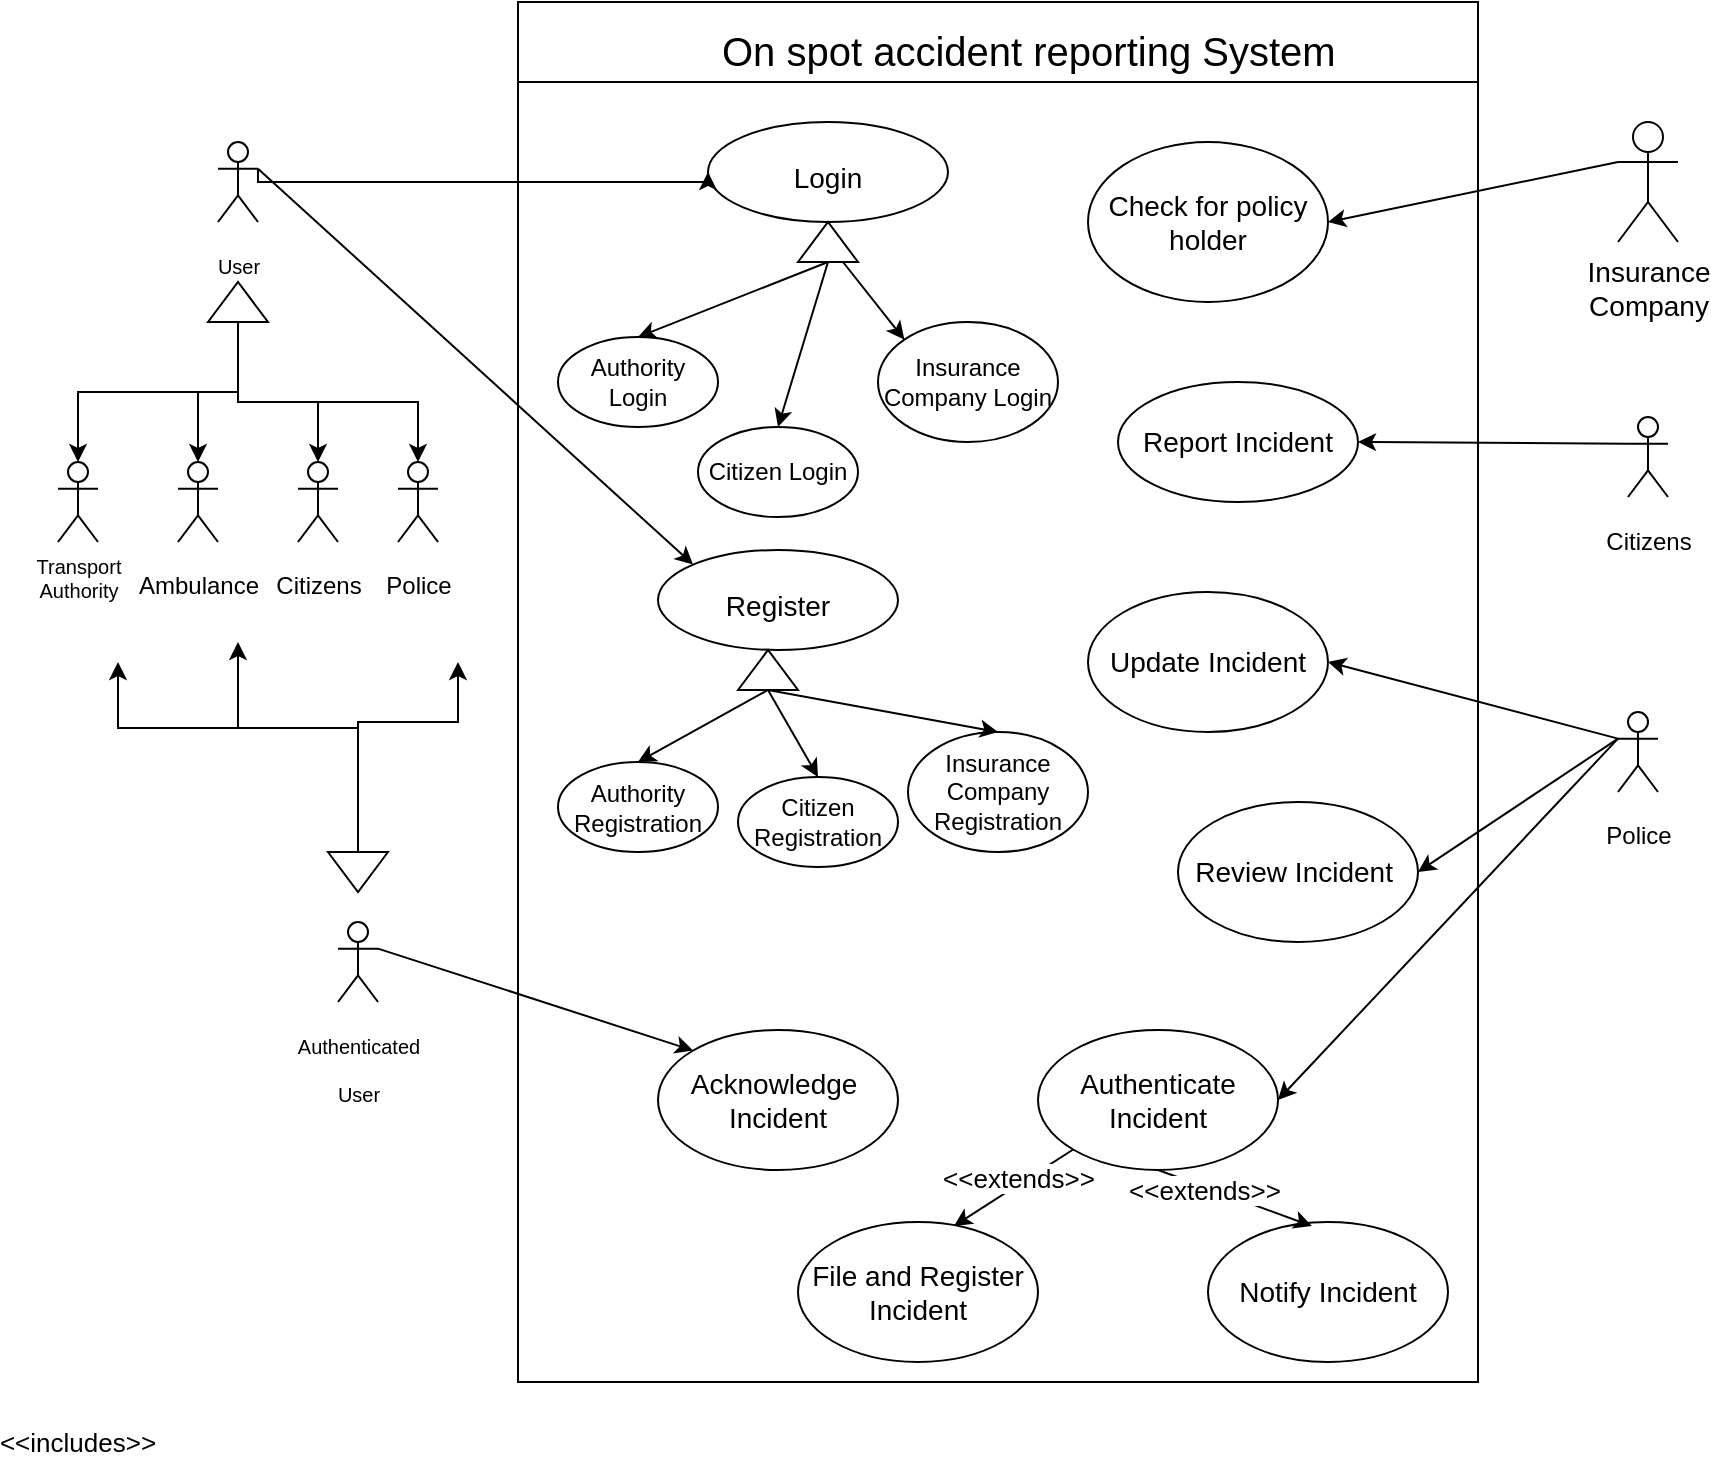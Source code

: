 <mxfile version="11.3.0" type="device" pages="1"><diagram id="Rj-ouUkpKD2WY7LMUy5L" name="Page-1"><mxGraphModel dx="1860" dy="836" grid="1" gridSize="10" guides="1" tooltips="1" connect="1" arrows="1" fold="1" page="1" pageScale="1" pageWidth="850" pageHeight="1100" math="0" shadow="0"><root><mxCell id="0"/><mxCell id="1" parent="0"/><mxCell id="xmSyCQWuU4alqcWXEc81-102" value="" style="rounded=0;whiteSpace=wrap;html=1;fontSize=14;" parent="1" vertex="1"><mxGeometry x="170" y="70" width="480" height="40" as="geometry"/></mxCell><mxCell id="xmSyCQWuU4alqcWXEc81-1" value="" style="rounded=0;whiteSpace=wrap;html=1;" parent="1" vertex="1"><mxGeometry x="170" y="110" width="480" height="650" as="geometry"/></mxCell><mxCell id="xmSyCQWuU4alqcWXEc81-3" value="On spot accident reporting System" style="text;html=1;resizable=0;points=[];autosize=1;align=left;verticalAlign=top;spacingTop=-4;fontSize=20;" parent="1" vertex="1"><mxGeometry x="270" y="80" width="200" height="20" as="geometry"/></mxCell><mxCell id="xmSyCQWuU4alqcWXEc81-4" value="&lt;font style=&quot;font-size: 12px&quot;&gt;Ambulance&lt;/font&gt;" style="shape=umlActor;verticalLabelPosition=bottom;labelBackgroundColor=#ffffff;verticalAlign=top;html=1;outlineConnect=0;fontSize=20;" parent="1" vertex="1"><mxGeometry y="300" width="20" height="40" as="geometry"/></mxCell><mxCell id="xmSyCQWuU4alqcWXEc81-5" value="&lt;font style=&quot;font-size: 12px&quot;&gt;Police&lt;/font&gt;" style="shape=umlActor;verticalLabelPosition=bottom;labelBackgroundColor=#ffffff;verticalAlign=top;html=1;outlineConnect=0;fontSize=20;" parent="1" vertex="1"><mxGeometry x="110" y="300" width="20" height="40" as="geometry"/></mxCell><mxCell id="xmSyCQWuU4alqcWXEc81-6" value="&lt;font style=&quot;font-size: 12px&quot;&gt;Citizens&lt;/font&gt;" style="shape=umlActor;verticalLabelPosition=bottom;labelBackgroundColor=#ffffff;verticalAlign=top;html=1;outlineConnect=0;fontSize=20;" parent="1" vertex="1"><mxGeometry x="60" y="300" width="20" height="40" as="geometry"/></mxCell><mxCell id="xmSyCQWuU4alqcWXEc81-11" value="&lt;font style=&quot;font-size: 14px&quot;&gt;Register&lt;/font&gt;" style="ellipse;whiteSpace=wrap;html=1;fontSize=20;" parent="1" vertex="1"><mxGeometry x="240" y="344" width="120" height="50" as="geometry"/></mxCell><mxCell id="xmSyCQWuU4alqcWXEc81-12" value="&lt;font style=&quot;font-size: 14px&quot;&gt;Login&lt;/font&gt;" style="ellipse;whiteSpace=wrap;html=1;fontSize=20;" parent="1" vertex="1"><mxGeometry x="265" y="130" width="120" height="50" as="geometry"/></mxCell><mxCell id="xmSyCQWuU4alqcWXEc81-14" value="Report Incident" style="ellipse;whiteSpace=wrap;html=1;fontSize=14;" parent="1" vertex="1"><mxGeometry x="470" y="260" width="120" height="60" as="geometry"/></mxCell><mxCell id="xmSyCQWuU4alqcWXEc81-15" value="&lt;div&gt;&lt;font style=&quot;font-size: 14px&quot;&gt;Insurance&lt;/font&gt;&lt;/div&gt;&lt;div&gt;&lt;font style=&quot;font-size: 14px&quot;&gt;Company&lt;br&gt;&lt;/font&gt;&lt;/div&gt;" style="shape=umlActor;verticalLabelPosition=bottom;labelBackgroundColor=#ffffff;verticalAlign=top;html=1;outlineConnect=0;fontSize=14;" parent="1" vertex="1"><mxGeometry x="720" y="130" width="30" height="60" as="geometry"/></mxCell><mxCell id="xmSyCQWuU4alqcWXEc81-19" value="Authenticate Incident" style="ellipse;whiteSpace=wrap;html=1;fontSize=14;" parent="1" vertex="1"><mxGeometry x="430" y="584" width="120" height="70" as="geometry"/></mxCell><mxCell id="xmSyCQWuU4alqcWXEc81-20" value="Notify Incident" style="ellipse;whiteSpace=wrap;html=1;fontSize=14;" parent="1" vertex="1"><mxGeometry x="515" y="680" width="120" height="70" as="geometry"/></mxCell><mxCell id="xmSyCQWuU4alqcWXEc81-21" value="File and Register Incident" style="ellipse;whiteSpace=wrap;html=1;fontSize=14;" parent="1" vertex="1"><mxGeometry x="310" y="680" width="120" height="70" as="geometry"/></mxCell><mxCell id="xmSyCQWuU4alqcWXEc81-25" value="Check for policy holder" style="ellipse;whiteSpace=wrap;html=1;fontSize=14;" parent="1" vertex="1"><mxGeometry x="455" y="140" width="120" height="80" as="geometry"/></mxCell><mxCell id="xmSyCQWuU4alqcWXEc81-40" value="" style="endArrow=classic;html=1;fontSize=14;entryX=0.433;entryY=0.029;entryDx=0;entryDy=0;entryPerimeter=0;exitX=0.5;exitY=1;exitDx=0;exitDy=0;" parent="1" source="xmSyCQWuU4alqcWXEc81-19" target="xmSyCQWuU4alqcWXEc81-20" edge="1"><mxGeometry width="50" height="50" relative="1" as="geometry"><mxPoint x="305" y="535" as="sourcePoint"/><mxPoint x="355" y="485" as="targetPoint"/></mxGeometry></mxCell><mxCell id="xmSyCQWuU4alqcWXEc81-118" value="&amp;lt;&amp;lt;extends&amp;gt;&amp;gt;" style="text;html=1;resizable=0;points=[];align=center;verticalAlign=middle;labelBackgroundColor=#ffffff;fontSize=13;" parent="xmSyCQWuU4alqcWXEc81-40" vertex="1" connectable="0"><mxGeometry x="-0.395" y="-1" relative="1" as="geometry"><mxPoint as="offset"/></mxGeometry></mxCell><mxCell id="xmSyCQWuU4alqcWXEc81-41" value="" style="endArrow=classic;html=1;fontSize=14;exitX=0;exitY=0.333;exitDx=0;exitDy=0;exitPerimeter=0;entryX=1;entryY=0.5;entryDx=0;entryDy=0;" parent="1" source="xmSyCQWuU4alqcWXEc81-15" target="xmSyCQWuU4alqcWXEc81-25" edge="1"><mxGeometry width="50" height="50" relative="1" as="geometry"><mxPoint x="20" y="840" as="sourcePoint"/><mxPoint x="70" y="790" as="targetPoint"/></mxGeometry></mxCell><mxCell id="xmSyCQWuU4alqcWXEc81-42" value="" style="endArrow=classic;html=1;fontSize=14;entryX=0.65;entryY=0.029;entryDx=0;entryDy=0;entryPerimeter=0;exitX=0;exitY=1;exitDx=0;exitDy=0;" parent="1" source="xmSyCQWuU4alqcWXEc81-19" target="xmSyCQWuU4alqcWXEc81-21" edge="1"><mxGeometry width="50" height="50" relative="1" as="geometry"><mxPoint x="30" y="850" as="sourcePoint"/><mxPoint x="80" y="800" as="targetPoint"/></mxGeometry></mxCell><mxCell id="xmSyCQWuU4alqcWXEc81-117" value="&amp;lt;&amp;lt;extends&amp;gt;&amp;gt;" style="text;html=1;resizable=0;points=[];align=center;verticalAlign=middle;labelBackgroundColor=#ffffff;fontSize=13;" parent="xmSyCQWuU4alqcWXEc81-42" vertex="1" connectable="0"><mxGeometry x="-0.327" y="1" relative="1" as="geometry"><mxPoint x="-8" as="offset"/></mxGeometry></mxCell><mxCell id="xmSyCQWuU4alqcWXEc81-55" value="&lt;div style=&quot;font-size: 10px&quot;&gt;&lt;font style=&quot;font-size: 10px&quot;&gt;Transport&lt;/font&gt;&lt;/div&gt;&lt;div style=&quot;font-size: 10px&quot;&gt;&lt;font style=&quot;font-size: 10px&quot;&gt;Authority&lt;/font&gt;&lt;font style=&quot;font-size: 10px&quot;&gt;&lt;br&gt;&lt;/font&gt;&lt;/div&gt;" style="shape=umlActor;verticalLabelPosition=bottom;labelBackgroundColor=#ffffff;verticalAlign=top;html=1;outlineConnect=0;fontSize=20;" parent="1" vertex="1"><mxGeometry x="-60" y="300" width="20" height="40" as="geometry"/></mxCell><mxCell id="xmSyCQWuU4alqcWXEc81-74" style="edgeStyle=orthogonalEdgeStyle;rounded=0;orthogonalLoop=1;jettySize=auto;html=1;fontSize=14;exitX=1;exitY=0.333;exitDx=0;exitDy=0;exitPerimeter=0;entryX=0;entryY=0.5;entryDx=0;entryDy=0;" parent="1" source="xmSyCQWuU4alqcWXEc81-56" target="xmSyCQWuU4alqcWXEc81-12" edge="1"><mxGeometry relative="1" as="geometry"><Array as="points"><mxPoint x="40" y="160"/></Array><mxPoint x="310.001" y="160.143" as="targetPoint"/></mxGeometry></mxCell><mxCell id="xmSyCQWuU4alqcWXEc81-56" value="&lt;font size=&quot;1&quot;&gt;User&lt;/font&gt;" style="shape=umlActor;verticalLabelPosition=bottom;labelBackgroundColor=#ffffff;verticalAlign=top;html=1;outlineConnect=0;fontSize=20;" parent="1" vertex="1"><mxGeometry x="20" y="140" width="20" height="40" as="geometry"/></mxCell><mxCell id="xmSyCQWuU4alqcWXEc81-70" style="edgeStyle=orthogonalEdgeStyle;rounded=0;orthogonalLoop=1;jettySize=auto;html=1;exitX=0;exitY=0.5;exitDx=0;exitDy=0;entryX=0.5;entryY=0;entryDx=0;entryDy=0;entryPerimeter=0;fontSize=14;" parent="1" source="xmSyCQWuU4alqcWXEc81-59" target="xmSyCQWuU4alqcWXEc81-55" edge="1"><mxGeometry relative="1" as="geometry"/></mxCell><mxCell id="xmSyCQWuU4alqcWXEc81-71" style="edgeStyle=orthogonalEdgeStyle;rounded=0;orthogonalLoop=1;jettySize=auto;html=1;entryX=0.5;entryY=0;entryDx=0;entryDy=0;entryPerimeter=0;fontSize=14;" parent="1" source="xmSyCQWuU4alqcWXEc81-59" target="xmSyCQWuU4alqcWXEc81-4" edge="1"><mxGeometry relative="1" as="geometry"/></mxCell><mxCell id="xmSyCQWuU4alqcWXEc81-72" style="edgeStyle=orthogonalEdgeStyle;rounded=0;orthogonalLoop=1;jettySize=auto;html=1;entryX=0.5;entryY=0;entryDx=0;entryDy=0;entryPerimeter=0;fontSize=14;" parent="1" source="xmSyCQWuU4alqcWXEc81-59" target="xmSyCQWuU4alqcWXEc81-6" edge="1"><mxGeometry relative="1" as="geometry"><Array as="points"><mxPoint x="30" y="270"/><mxPoint x="70" y="270"/></Array></mxGeometry></mxCell><mxCell id="xmSyCQWuU4alqcWXEc81-73" style="edgeStyle=orthogonalEdgeStyle;rounded=0;orthogonalLoop=1;jettySize=auto;html=1;entryX=0.5;entryY=0;entryDx=0;entryDy=0;entryPerimeter=0;fontSize=14;" parent="1" source="xmSyCQWuU4alqcWXEc81-59" target="xmSyCQWuU4alqcWXEc81-5" edge="1"><mxGeometry relative="1" as="geometry"><Array as="points"><mxPoint x="30" y="270"/><mxPoint x="120" y="270"/></Array></mxGeometry></mxCell><mxCell id="xmSyCQWuU4alqcWXEc81-59" value="" style="triangle;whiteSpace=wrap;html=1;fontSize=14;direction=north;" parent="1" vertex="1"><mxGeometry x="15" y="210" width="30" height="20" as="geometry"/></mxCell><mxCell id="xmSyCQWuU4alqcWXEc81-77" value="&lt;font style=&quot;font-size: 12px&quot;&gt;Citizens&lt;/font&gt;" style="shape=umlActor;verticalLabelPosition=bottom;labelBackgroundColor=#ffffff;verticalAlign=top;html=1;outlineConnect=0;fontSize=20;" parent="1" vertex="1"><mxGeometry x="725" y="277.5" width="20" height="40" as="geometry"/></mxCell><mxCell id="xmSyCQWuU4alqcWXEc81-78" value="" style="endArrow=classic;html=1;fontSize=14;entryX=1;entryY=0.5;entryDx=0;entryDy=0;exitX=0;exitY=0.333;exitDx=0;exitDy=0;exitPerimeter=0;" parent="1" source="xmSyCQWuU4alqcWXEc81-77" target="xmSyCQWuU4alqcWXEc81-14" edge="1"><mxGeometry width="50" height="50" relative="1" as="geometry"><mxPoint x="-70" y="900" as="sourcePoint"/><mxPoint x="-20" y="850" as="targetPoint"/></mxGeometry></mxCell><mxCell id="xmSyCQWuU4alqcWXEc81-83" value="&lt;div&gt;&lt;font size=&quot;1&quot;&gt;Authenticated&lt;/font&gt;&lt;/div&gt;&lt;div&gt;&lt;font size=&quot;1&quot;&gt;User&lt;/font&gt;&lt;/div&gt;" style="shape=umlActor;verticalLabelPosition=bottom;labelBackgroundColor=#ffffff;verticalAlign=top;html=1;outlineConnect=0;fontSize=20;" parent="1" vertex="1"><mxGeometry x="80" y="530" width="20" height="40" as="geometry"/></mxCell><mxCell id="xmSyCQWuU4alqcWXEc81-97" style="edgeStyle=orthogonalEdgeStyle;rounded=0;orthogonalLoop=1;jettySize=auto;html=1;exitX=0;exitY=0.75;exitDx=0;exitDy=0;fontSize=14;" parent="1" source="xmSyCQWuU4alqcWXEc81-96" edge="1"><mxGeometry relative="1" as="geometry"><mxPoint x="30" y="390" as="targetPoint"/><Array as="points"><mxPoint x="90" y="495"/><mxPoint x="90" y="433"/><mxPoint x="30" y="433"/></Array></mxGeometry></mxCell><mxCell id="xmSyCQWuU4alqcWXEc81-98" style="edgeStyle=orthogonalEdgeStyle;rounded=0;orthogonalLoop=1;jettySize=auto;html=1;exitX=0;exitY=0.5;exitDx=0;exitDy=0;fontSize=14;" parent="1" source="xmSyCQWuU4alqcWXEc81-96" edge="1"><mxGeometry relative="1" as="geometry"><mxPoint x="-30" y="400" as="targetPoint"/><Array as="points"><mxPoint x="90" y="433"/><mxPoint x="-30" y="433"/></Array></mxGeometry></mxCell><mxCell id="xmSyCQWuU4alqcWXEc81-99" style="edgeStyle=orthogonalEdgeStyle;rounded=0;orthogonalLoop=1;jettySize=auto;html=1;exitX=0;exitY=0.5;exitDx=0;exitDy=0;fontSize=14;" parent="1" source="xmSyCQWuU4alqcWXEc81-96" edge="1"><mxGeometry relative="1" as="geometry"><mxPoint x="140" y="400" as="targetPoint"/><Array as="points"><mxPoint x="90" y="430"/><mxPoint x="140" y="430"/></Array></mxGeometry></mxCell><mxCell id="xmSyCQWuU4alqcWXEc81-96" value="" style="triangle;whiteSpace=wrap;html=1;fontSize=14;direction=south;" parent="1" vertex="1"><mxGeometry x="75" y="495" width="30" height="20" as="geometry"/></mxCell><mxCell id="xmSyCQWuU4alqcWXEc81-109" value="&amp;lt;&amp;lt;includes&amp;gt;&amp;gt;" style="text;html=1;strokeColor=none;fillColor=none;align=center;verticalAlign=middle;whiteSpace=wrap;rounded=0;fontSize=13;" parent="1" vertex="1"><mxGeometry x="-70" y="780" width="40" height="20" as="geometry"/></mxCell><mxCell id="xh7htofQTF3nFzdFqEeb-1" value="Authority Login" style="ellipse;whiteSpace=wrap;html=1;" parent="1" vertex="1"><mxGeometry x="190" y="237.5" width="80" height="45" as="geometry"/></mxCell><mxCell id="xh7htofQTF3nFzdFqEeb-2" value="Citizen Login" style="ellipse;whiteSpace=wrap;html=1;" parent="1" vertex="1"><mxGeometry x="260" y="282.5" width="80" height="45" as="geometry"/></mxCell><mxCell id="xh7htofQTF3nFzdFqEeb-3" value="" style="triangle;whiteSpace=wrap;html=1;fontSize=14;direction=north;" parent="1" vertex="1"><mxGeometry x="310" y="180" width="30" height="20" as="geometry"/></mxCell><mxCell id="xh7htofQTF3nFzdFqEeb-4" value="" style="endArrow=classic;html=1;fontSize=14;entryX=0.5;entryY=0;entryDx=0;entryDy=0;exitX=0;exitY=0.5;exitDx=0;exitDy=0;" parent="1" source="xh7htofQTF3nFzdFqEeb-3" target="xh7htofQTF3nFzdFqEeb-1" edge="1"><mxGeometry width="50" height="50" relative="1" as="geometry"><mxPoint x="305" y="330.0" as="sourcePoint"/><mxPoint x="245" y="370.0" as="targetPoint"/></mxGeometry></mxCell><mxCell id="xh7htofQTF3nFzdFqEeb-5" value="" style="endArrow=classic;html=1;fontSize=14;entryX=0.5;entryY=0;entryDx=0;entryDy=0;exitX=0;exitY=0.5;exitDx=0;exitDy=0;" parent="1" source="xh7htofQTF3nFzdFqEeb-3" target="xh7htofQTF3nFzdFqEeb-2" edge="1"><mxGeometry width="50" height="50" relative="1" as="geometry"><mxPoint x="315" y="330" as="sourcePoint"/><mxPoint x="250" y="355" as="targetPoint"/></mxGeometry></mxCell><mxCell id="xh7htofQTF3nFzdFqEeb-6" value="Insurance Company Login" style="ellipse;whiteSpace=wrap;html=1;" parent="1" vertex="1"><mxGeometry x="350" y="230" width="90" height="60" as="geometry"/></mxCell><mxCell id="xh7htofQTF3nFzdFqEeb-7" value="" style="endArrow=classic;html=1;fontSize=14;entryX=0;entryY=0;entryDx=0;entryDy=0;exitX=0;exitY=0.75;exitDx=0;exitDy=0;" parent="1" source="xh7htofQTF3nFzdFqEeb-3" target="xh7htofQTF3nFzdFqEeb-6" edge="1"><mxGeometry width="50" height="50" relative="1" as="geometry"><mxPoint x="315" y="330" as="sourcePoint"/><mxPoint x="355" y="355" as="targetPoint"/></mxGeometry></mxCell><mxCell id="QH1yNE5bC5AtSFBbNZ73-2" value="Authority Registration" style="ellipse;whiteSpace=wrap;html=1;" parent="1" vertex="1"><mxGeometry x="190" y="450" width="80" height="45" as="geometry"/></mxCell><mxCell id="QH1yNE5bC5AtSFBbNZ73-3" value="Citizen Registration" style="ellipse;whiteSpace=wrap;html=1;" parent="1" vertex="1"><mxGeometry x="280" y="457.5" width="80" height="45" as="geometry"/></mxCell><mxCell id="QH1yNE5bC5AtSFBbNZ73-4" value="Insurance Company Registration" style="ellipse;whiteSpace=wrap;html=1;" parent="1" vertex="1"><mxGeometry x="365" y="435" width="90" height="60" as="geometry"/></mxCell><mxCell id="QH1yNE5bC5AtSFBbNZ73-5" value="" style="endArrow=classic;html=1;fontSize=14;entryX=0.5;entryY=0;entryDx=0;entryDy=0;exitX=0;exitY=0.5;exitDx=0;exitDy=0;" parent="1" source="QH1yNE5bC5AtSFBbNZ73-8" target="QH1yNE5bC5AtSFBbNZ73-2" edge="1"><mxGeometry width="50" height="50" relative="1" as="geometry"><mxPoint x="287.5" y="310" as="sourcePoint"/><mxPoint x="323.18" y="361.287" as="targetPoint"/></mxGeometry></mxCell><mxCell id="QH1yNE5bC5AtSFBbNZ73-6" value="" style="endArrow=classic;html=1;fontSize=14;entryX=0.5;entryY=0;entryDx=0;entryDy=0;exitX=0;exitY=0.5;exitDx=0;exitDy=0;" parent="1" source="QH1yNE5bC5AtSFBbNZ73-8" target="QH1yNE5bC5AtSFBbNZ73-3" edge="1"><mxGeometry width="50" height="50" relative="1" as="geometry"><mxPoint x="515" y="290" as="sourcePoint"/><mxPoint x="435" y="315" as="targetPoint"/></mxGeometry></mxCell><mxCell id="QH1yNE5bC5AtSFBbNZ73-7" value="" style="endArrow=classic;html=1;fontSize=14;entryX=0.5;entryY=0;entryDx=0;entryDy=0;exitX=0;exitY=0.5;exitDx=0;exitDy=0;" parent="1" source="QH1yNE5bC5AtSFBbNZ73-8" target="QH1yNE5bC5AtSFBbNZ73-4" edge="1"><mxGeometry width="50" height="50" relative="1" as="geometry"><mxPoint x="515" y="290" as="sourcePoint"/><mxPoint x="495" y="360" as="targetPoint"/></mxGeometry></mxCell><mxCell id="QH1yNE5bC5AtSFBbNZ73-8" value="" style="triangle;whiteSpace=wrap;html=1;fontSize=14;direction=north;" parent="1" vertex="1"><mxGeometry x="280" y="394" width="30" height="20" as="geometry"/></mxCell><mxCell id="QH1yNE5bC5AtSFBbNZ73-11" value="" style="endArrow=classic;html=1;fontSize=14;entryX=0;entryY=0;entryDx=0;entryDy=0;exitX=1;exitY=0.333;exitDx=0;exitDy=0;exitPerimeter=0;" parent="1" source="xmSyCQWuU4alqcWXEc81-83" target="o3IZ3zn-SgsblIEgT09Q-13" edge="1"><mxGeometry width="50" height="50" relative="1" as="geometry"><mxPoint x="280" y="310" as="sourcePoint"/><mxPoint x="230" y="377.5" as="targetPoint"/></mxGeometry></mxCell><mxCell id="o3IZ3zn-SgsblIEgT09Q-5" value="" style="endArrow=classic;html=1;fontSize=14;entryX=0;entryY=0;entryDx=0;entryDy=0;exitX=1;exitY=0.333;exitDx=0;exitDy=0;exitPerimeter=0;" edge="1" parent="1" source="xmSyCQWuU4alqcWXEc81-56" target="xmSyCQWuU4alqcWXEc81-11"><mxGeometry width="50" height="50" relative="1" as="geometry"><mxPoint x="110" y="553.333" as="sourcePoint"/><mxPoint x="250.0" y="575" as="targetPoint"/></mxGeometry></mxCell><mxCell id="o3IZ3zn-SgsblIEgT09Q-7" value="Update Incident" style="ellipse;whiteSpace=wrap;html=1;fontSize=14;" vertex="1" parent="1"><mxGeometry x="455" y="365" width="120" height="70" as="geometry"/></mxCell><mxCell id="o3IZ3zn-SgsblIEgT09Q-8" value="Review Incident&amp;nbsp;" style="ellipse;whiteSpace=wrap;html=1;fontSize=14;" vertex="1" parent="1"><mxGeometry x="500" y="470" width="120" height="70" as="geometry"/></mxCell><mxCell id="o3IZ3zn-SgsblIEgT09Q-9" value="&lt;font style=&quot;font-size: 12px&quot;&gt;Police&lt;/font&gt;" style="shape=umlActor;verticalLabelPosition=bottom;labelBackgroundColor=#ffffff;verticalAlign=top;html=1;outlineConnect=0;fontSize=20;" vertex="1" parent="1"><mxGeometry x="720" y="425" width="20" height="40" as="geometry"/></mxCell><mxCell id="o3IZ3zn-SgsblIEgT09Q-10" value="" style="endArrow=classic;html=1;fontSize=14;entryX=1;entryY=0.5;entryDx=0;entryDy=0;exitX=0;exitY=0.333;exitDx=0;exitDy=0;exitPerimeter=0;" edge="1" parent="1" source="o3IZ3zn-SgsblIEgT09Q-9" target="o3IZ3zn-SgsblIEgT09Q-7"><mxGeometry width="50" height="50" relative="1" as="geometry"><mxPoint x="735" y="300.833" as="sourcePoint"/><mxPoint x="600.0" y="300" as="targetPoint"/></mxGeometry></mxCell><mxCell id="o3IZ3zn-SgsblIEgT09Q-11" value="" style="endArrow=classic;html=1;fontSize=14;exitX=0;exitY=0.333;exitDx=0;exitDy=0;exitPerimeter=0;entryX=1;entryY=0.5;entryDx=0;entryDy=0;" edge="1" parent="1" source="o3IZ3zn-SgsblIEgT09Q-9" target="o3IZ3zn-SgsblIEgT09Q-8"><mxGeometry width="50" height="50" relative="1" as="geometry"><mxPoint x="730" y="568.333" as="sourcePoint"/><mxPoint x="610.0" y="520" as="targetPoint"/></mxGeometry></mxCell><mxCell id="o3IZ3zn-SgsblIEgT09Q-13" value="Acknowledge&amp;nbsp;&lt;br&gt;Incident" style="ellipse;whiteSpace=wrap;html=1;fontSize=14;" vertex="1" parent="1"><mxGeometry x="240" y="584" width="120" height="70" as="geometry"/></mxCell><mxCell id="o3IZ3zn-SgsblIEgT09Q-23" value="" style="endArrow=classic;html=1;fontSize=14;exitX=0;exitY=0.333;exitDx=0;exitDy=0;exitPerimeter=0;entryX=1;entryY=0.5;entryDx=0;entryDy=0;" edge="1" parent="1" source="o3IZ3zn-SgsblIEgT09Q-9" target="xmSyCQWuU4alqcWXEc81-19"><mxGeometry width="50" height="50" relative="1" as="geometry"><mxPoint x="750" y="468.333" as="sourcePoint"/><mxPoint x="650" y="543.5" as="targetPoint"/></mxGeometry></mxCell></root></mxGraphModel></diagram></mxfile>